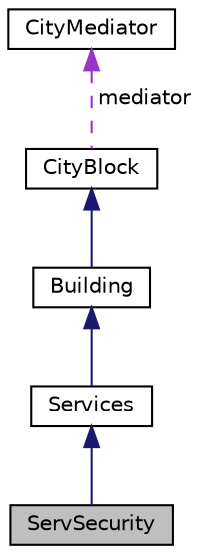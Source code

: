 digraph "ServSecurity"
{
 // LATEX_PDF_SIZE
  edge [fontname="Helvetica",fontsize="10",labelfontname="Helvetica",labelfontsize="10"];
  node [fontname="Helvetica",fontsize="10",shape=record];
  Node1 [label="ServSecurity",height=0.2,width=0.4,color="black", fillcolor="grey75", style="filled", fontcolor="black",tooltip="Class representing a Security Service in a building."];
  Node2 -> Node1 [dir="back",color="midnightblue",fontsize="10",style="solid"];
  Node2 [label="Services",height=0.2,width=0.4,color="black", fillcolor="white", style="filled",URL="$classServices.html",tooltip="Abstract base class representing a service building."];
  Node3 -> Node2 [dir="back",color="midnightblue",fontsize="10",style="solid"];
  Node3 [label="Building",height=0.2,width=0.4,color="black", fillcolor="white", style="filled",URL="$classBuilding.html",tooltip="Abstract base class representing a building in the city."];
  Node4 -> Node3 [dir="back",color="midnightblue",fontsize="10",style="solid"];
  Node4 [label="CityBlock",height=0.2,width=0.4,color="black", fillcolor="white", style="filled",URL="$classCityBlock.html",tooltip="Base class representing a block within the city."];
  Node5 -> Node4 [dir="back",color="darkorchid3",fontsize="10",style="dashed",label=" mediator" ];
  Node5 [label="CityMediator",height=0.2,width=0.4,color="black", fillcolor="white", style="filled",URL="$classCityMediator.html",tooltip="Mediator class that facilitates communication between various city components."];
}
